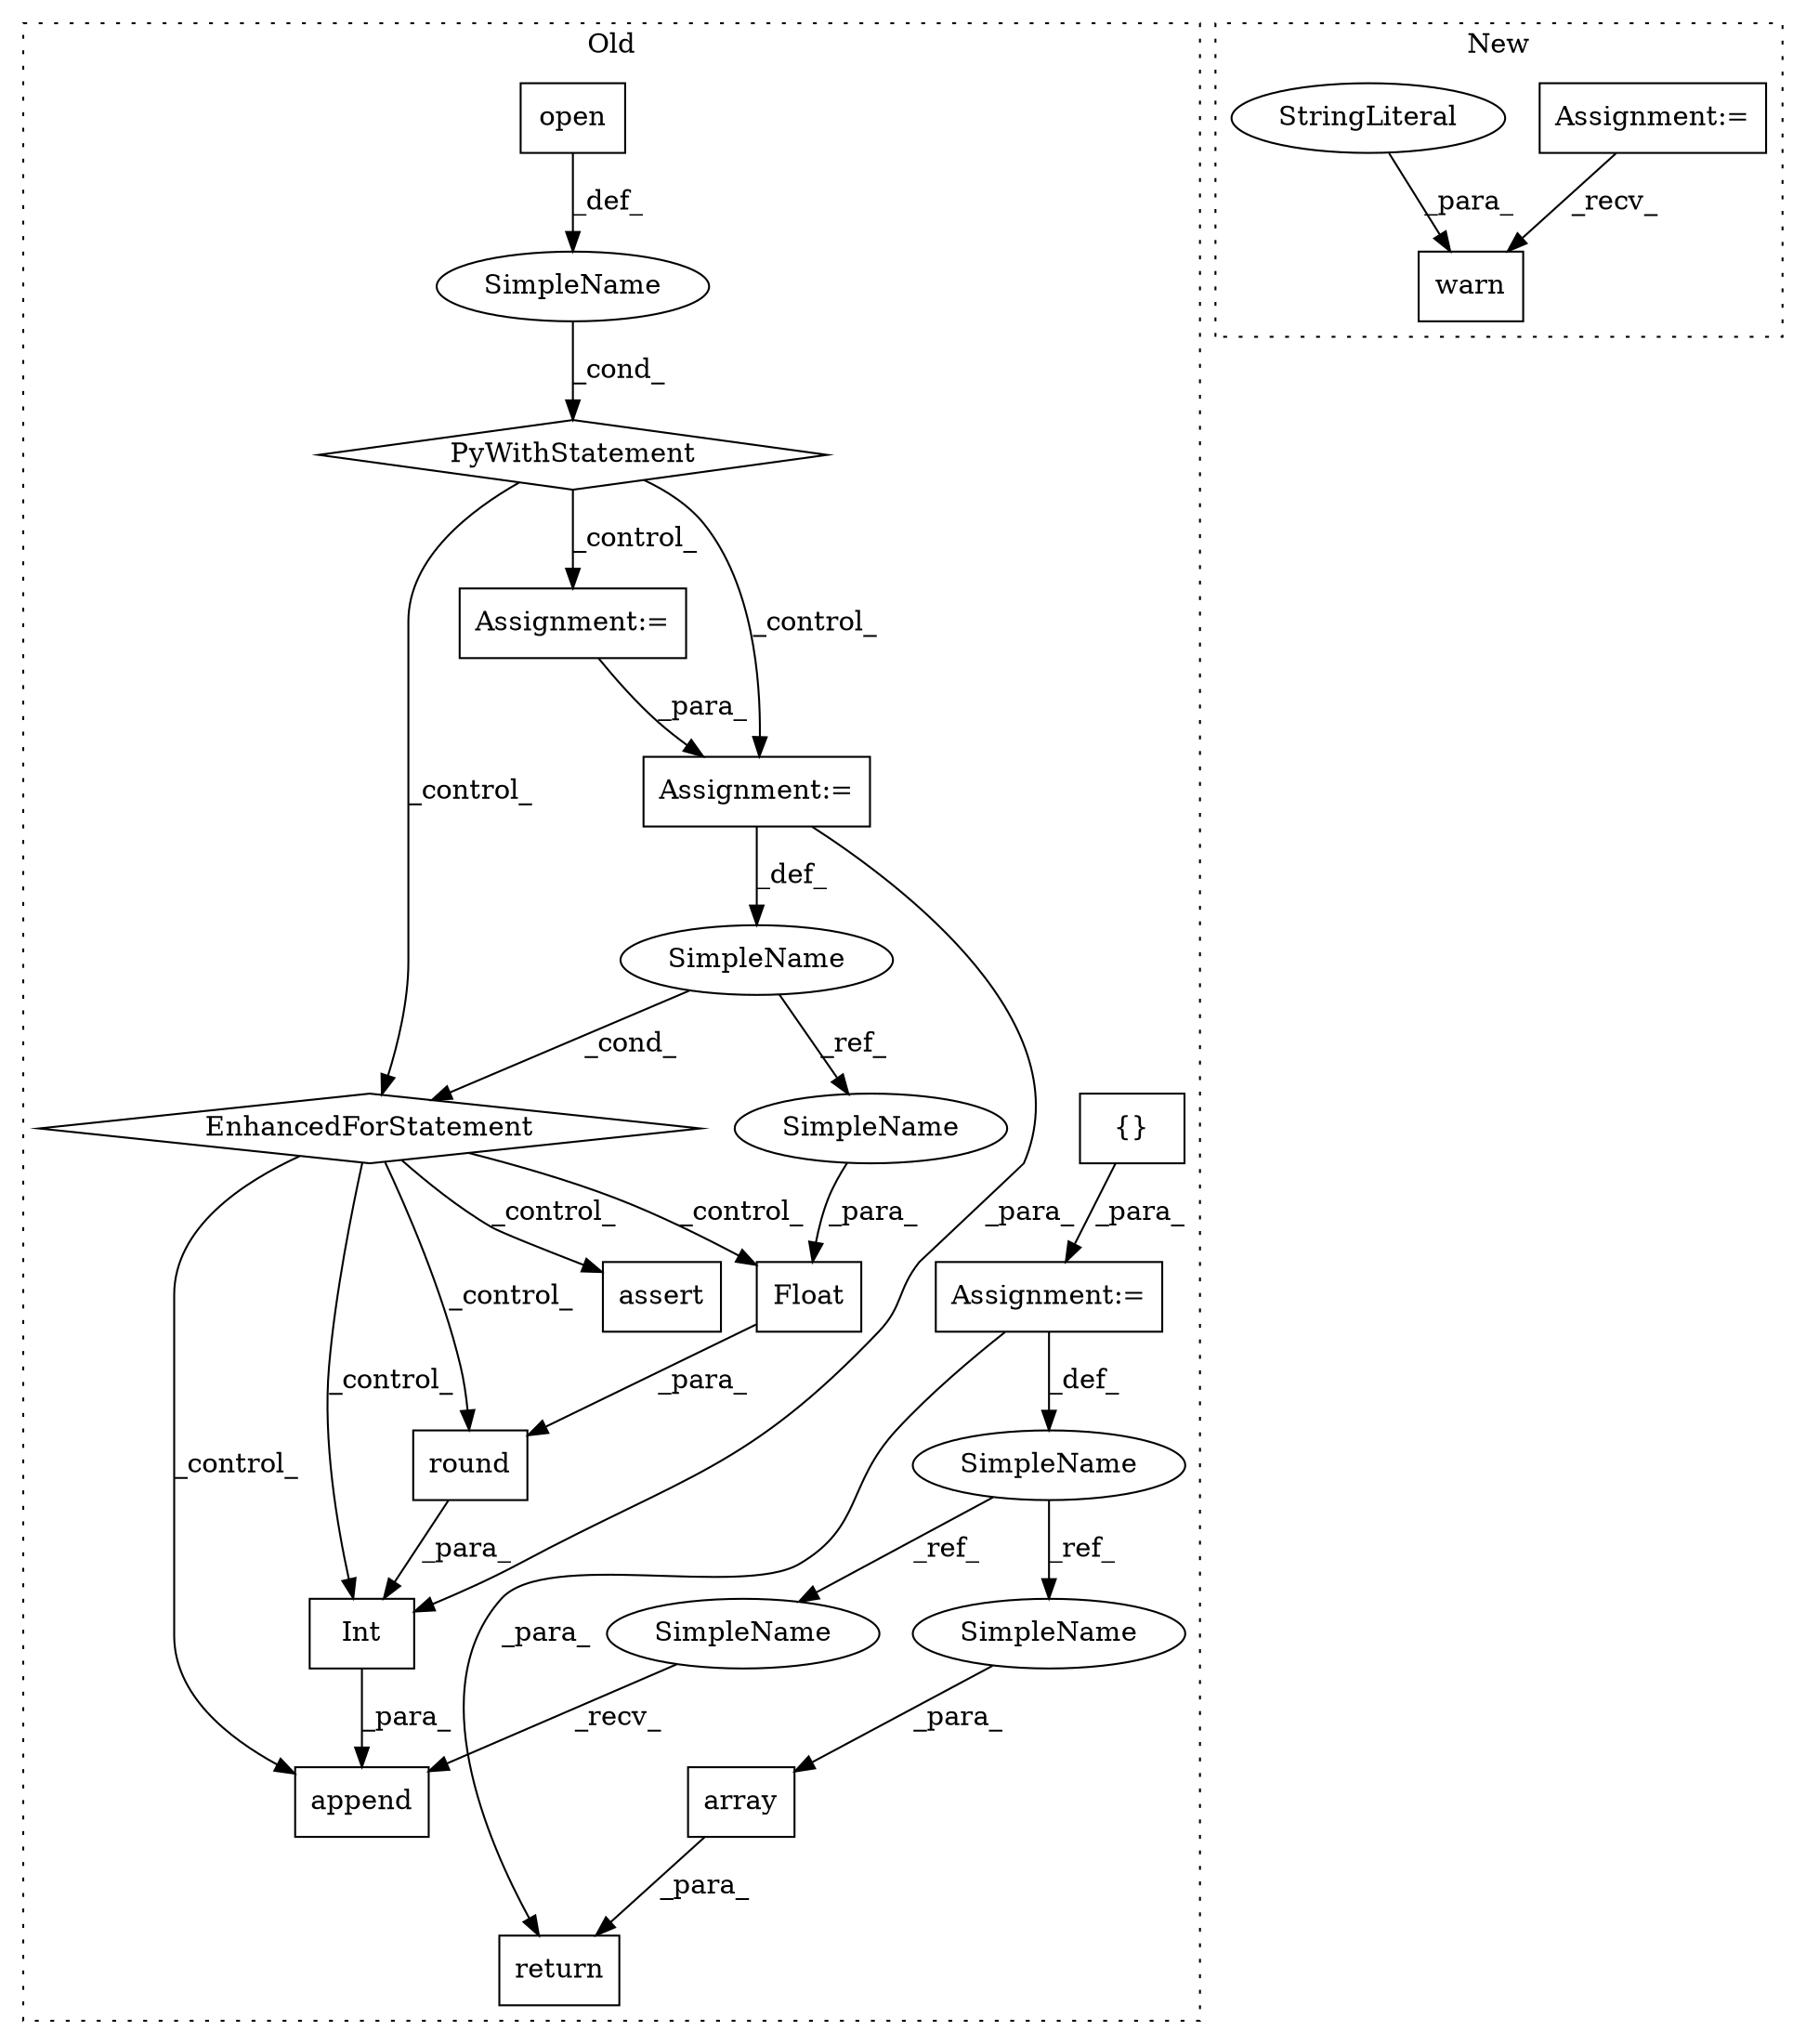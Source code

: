 digraph G {
subgraph cluster0 {
1 [label="array" a="32" s="2308,2321" l="6,1" shape="box"];
4 [label="Assignment:=" a="7" s="2019" l="1" shape="box"];
5 [label="return" a="41" s="2295" l="7" shape="box"];
6 [label="{}" a="4" s="2029" l="2" shape="box"];
7 [label="SimpleName" a="42" s="2012" l="7" shape="ellipse"];
8 [label="append" a="32" s="2244,2274" l="7,1" shape="box"];
9 [label="SimpleName" a="42" s="" l="" shape="ellipse"];
10 [label="round" a="32" s="2255,2272" l="6,1" shape="box"];
11 [label="Float" a="32" s="2261,2271" l="6,1" shape="box"];
12 [label="assert" a="6" s="2179" l="7" shape="box"];
13 [label="EnhancedForStatement" a="70" s="2090,2167" l="57,2" shape="diamond"];
14 [label="PyWithStatement" a="104" s="2037,2061" l="10,2" shape="diamond"];
15 [label="SimpleName" a="42" s="2154" l="4" shape="ellipse"];
16 [label="Assignment:=" a="7" s="2076" l="6" shape="box"];
17 [label="Assignment:=" a="7" s="2090,2167" l="57,2" shape="box"];
19 [label="Int" a="32" s="2251,2273" l="4,1" shape="box"];
20 [label="open" a="32" s="2047,2060" l="5,1" shape="box"];
21 [label="SimpleName" a="42" s="2267" l="4" shape="ellipse"];
22 [label="SimpleName" a="42" s="2236" l="7" shape="ellipse"];
23 [label="SimpleName" a="42" s="2314" l="7" shape="ellipse"];
label = "Old";
style="dotted";
}
subgraph cluster1 {
2 [label="warn" a="32" s="2764,2925" l="5,1" shape="box"];
3 [label="StringLiteral" a="45" s="2769" l="137" shape="ellipse"];
18 [label="Assignment:=" a="7" s="2741" l="8" shape="box"];
label = "New";
style="dotted";
}
1 -> 5 [label="_para_"];
3 -> 2 [label="_para_"];
4 -> 5 [label="_para_"];
4 -> 7 [label="_def_"];
6 -> 4 [label="_para_"];
7 -> 23 [label="_ref_"];
7 -> 22 [label="_ref_"];
9 -> 14 [label="_cond_"];
10 -> 19 [label="_para_"];
11 -> 10 [label="_para_"];
13 -> 10 [label="_control_"];
13 -> 19 [label="_control_"];
13 -> 8 [label="_control_"];
13 -> 11 [label="_control_"];
13 -> 12 [label="_control_"];
14 -> 16 [label="_control_"];
14 -> 17 [label="_control_"];
14 -> 13 [label="_control_"];
15 -> 13 [label="_cond_"];
15 -> 21 [label="_ref_"];
16 -> 17 [label="_para_"];
17 -> 19 [label="_para_"];
17 -> 15 [label="_def_"];
18 -> 2 [label="_recv_"];
19 -> 8 [label="_para_"];
20 -> 9 [label="_def_"];
21 -> 11 [label="_para_"];
22 -> 8 [label="_recv_"];
23 -> 1 [label="_para_"];
}